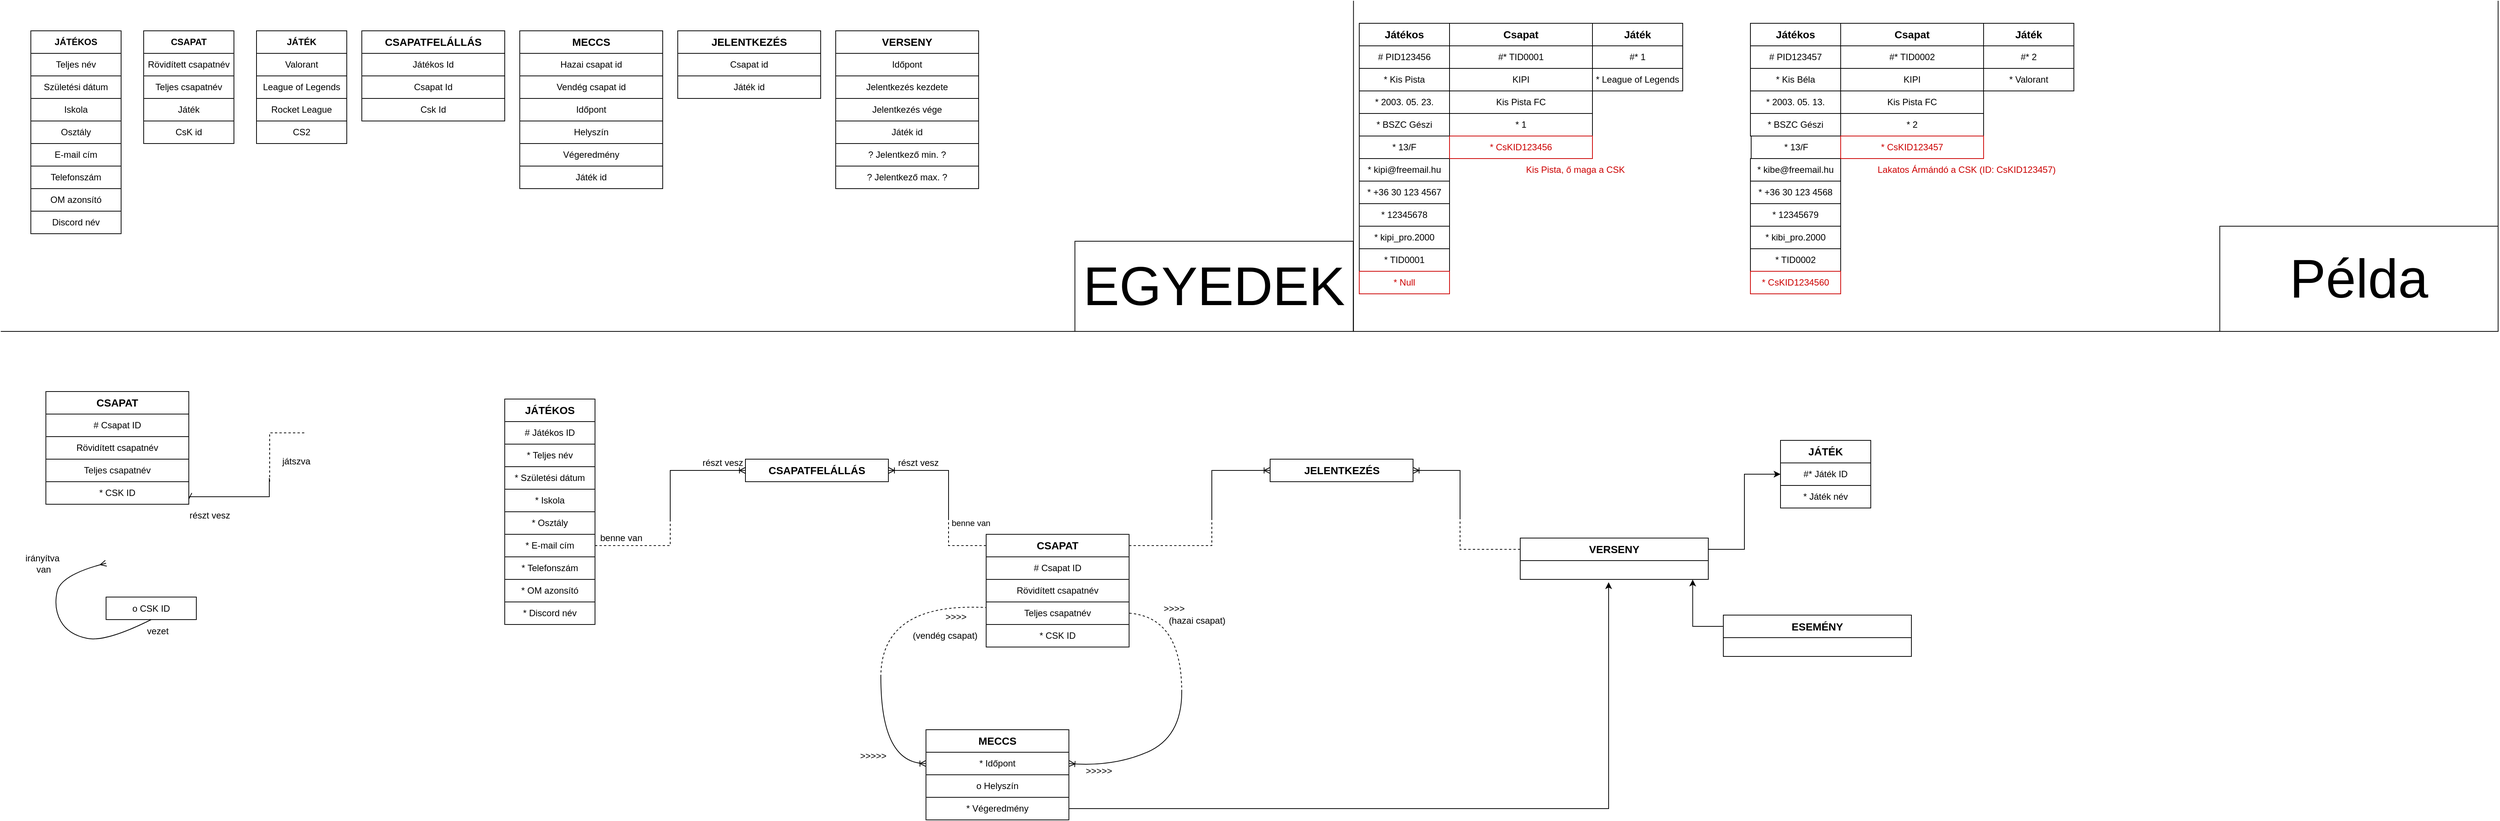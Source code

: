 <mxfile version="24.7.16">
  <diagram id="C5RBs43oDa-KdzZeNtuy" name="Page-1">
    <mxGraphModel grid="1" page="1" gridSize="10" guides="1" tooltips="1" connect="1" arrows="1" fold="1" pageScale="1" pageWidth="827" pageHeight="1169" math="0" shadow="0">
      <root>
        <mxCell id="WIyWlLk6GJQsqaUBKTNV-0" />
        <mxCell id="WIyWlLk6GJQsqaUBKTNV-1" parent="WIyWlLk6GJQsqaUBKTNV-0" />
        <mxCell id="p-ESY0j-FrVyrDC03gxG-1" value="&lt;b&gt;JÁTÉKOS&lt;/b&gt;" style="rounded=0;whiteSpace=wrap;html=1;" vertex="1" parent="WIyWlLk6GJQsqaUBKTNV-1">
          <mxGeometry x="40" y="40" width="120" height="30" as="geometry" />
        </mxCell>
        <mxCell id="p-ESY0j-FrVyrDC03gxG-2" value="&lt;b&gt;CSAPAT&lt;/b&gt;" style="rounded=0;whiteSpace=wrap;html=1;" vertex="1" parent="WIyWlLk6GJQsqaUBKTNV-1">
          <mxGeometry x="190" y="40" width="120" height="30" as="geometry" />
        </mxCell>
        <mxCell id="p-ESY0j-FrVyrDC03gxG-4" value="Teljes név" style="rounded=0;whiteSpace=wrap;html=1;" vertex="1" parent="WIyWlLk6GJQsqaUBKTNV-1">
          <mxGeometry x="40" y="70" width="120" height="30" as="geometry" />
        </mxCell>
        <mxCell id="p-ESY0j-FrVyrDC03gxG-5" value="&lt;b&gt;JÁTÉK&lt;/b&gt;" style="rounded=0;whiteSpace=wrap;html=1;" vertex="1" parent="WIyWlLk6GJQsqaUBKTNV-1">
          <mxGeometry x="340" y="40" width="120" height="30" as="geometry" />
        </mxCell>
        <mxCell id="p-ESY0j-FrVyrDC03gxG-6" value="Születési dátum" style="rounded=0;whiteSpace=wrap;html=1;" vertex="1" parent="WIyWlLk6GJQsqaUBKTNV-1">
          <mxGeometry x="40" y="100" width="120" height="30" as="geometry" />
        </mxCell>
        <mxCell id="p-ESY0j-FrVyrDC03gxG-7" value="Iskola" style="rounded=0;whiteSpace=wrap;html=1;" vertex="1" parent="WIyWlLk6GJQsqaUBKTNV-1">
          <mxGeometry x="40" y="130" width="120" height="30" as="geometry" />
        </mxCell>
        <mxCell id="p-ESY0j-FrVyrDC03gxG-8" value="Osztály" style="rounded=0;whiteSpace=wrap;html=1;" vertex="1" parent="WIyWlLk6GJQsqaUBKTNV-1">
          <mxGeometry x="40" y="160" width="120" height="30" as="geometry" />
        </mxCell>
        <mxCell id="p-ESY0j-FrVyrDC03gxG-9" value="E-mail cím" style="rounded=0;whiteSpace=wrap;html=1;" vertex="1" parent="WIyWlLk6GJQsqaUBKTNV-1">
          <mxGeometry x="40" y="190" width="120" height="30" as="geometry" />
        </mxCell>
        <mxCell id="p-ESY0j-FrVyrDC03gxG-10" value="Telefonszám" style="rounded=0;whiteSpace=wrap;html=1;" vertex="1" parent="WIyWlLk6GJQsqaUBKTNV-1">
          <mxGeometry x="40" y="220" width="120" height="30" as="geometry" />
        </mxCell>
        <mxCell id="p-ESY0j-FrVyrDC03gxG-11" value="OM azonsító" style="rounded=0;whiteSpace=wrap;html=1;" vertex="1" parent="WIyWlLk6GJQsqaUBKTNV-1">
          <mxGeometry x="40" y="250" width="120" height="30" as="geometry" />
        </mxCell>
        <mxCell id="p-ESY0j-FrVyrDC03gxG-12" value="Rövidített csapatnév" style="rounded=0;whiteSpace=wrap;html=1;" vertex="1" parent="WIyWlLk6GJQsqaUBKTNV-1">
          <mxGeometry x="190" y="70" width="120" height="30" as="geometry" />
        </mxCell>
        <mxCell id="p-ESY0j-FrVyrDC03gxG-13" value="Teljes csapatnév" style="rounded=0;whiteSpace=wrap;html=1;" vertex="1" parent="WIyWlLk6GJQsqaUBKTNV-1">
          <mxGeometry x="190" y="100" width="120" height="30" as="geometry" />
        </mxCell>
        <mxCell id="p-ESY0j-FrVyrDC03gxG-14" value="Játék" style="rounded=0;whiteSpace=wrap;html=1;" vertex="1" parent="WIyWlLk6GJQsqaUBKTNV-1">
          <mxGeometry x="190" y="130" width="120" height="30" as="geometry" />
        </mxCell>
        <mxCell id="p-ESY0j-FrVyrDC03gxG-15" value="CsK id" style="rounded=0;whiteSpace=wrap;html=1;" vertex="1" parent="WIyWlLk6GJQsqaUBKTNV-1">
          <mxGeometry x="190" y="160" width="120" height="30" as="geometry" />
        </mxCell>
        <mxCell id="p-ESY0j-FrVyrDC03gxG-17" value="CS2" style="rounded=0;whiteSpace=wrap;html=1;" vertex="1" parent="WIyWlLk6GJQsqaUBKTNV-1">
          <mxGeometry x="340" y="160" width="120" height="30" as="geometry" />
        </mxCell>
        <mxCell id="p-ESY0j-FrVyrDC03gxG-18" value="Valorant" style="rounded=0;whiteSpace=wrap;html=1;" vertex="1" parent="WIyWlLk6GJQsqaUBKTNV-1">
          <mxGeometry x="340" y="70" width="120" height="30" as="geometry" />
        </mxCell>
        <mxCell id="p-ESY0j-FrVyrDC03gxG-19" value="League of Legends" style="rounded=0;whiteSpace=wrap;html=1;" vertex="1" parent="WIyWlLk6GJQsqaUBKTNV-1">
          <mxGeometry x="340" y="100" width="120" height="30" as="geometry" />
        </mxCell>
        <mxCell id="p-ESY0j-FrVyrDC03gxG-20" value="Rocket League" style="rounded=0;whiteSpace=wrap;html=1;" vertex="1" parent="WIyWlLk6GJQsqaUBKTNV-1">
          <mxGeometry x="340" y="130" width="120" height="30" as="geometry" />
        </mxCell>
        <mxCell id="p-ESY0j-FrVyrDC03gxG-22" value="Discord név" style="rounded=0;whiteSpace=wrap;html=1;" vertex="1" parent="WIyWlLk6GJQsqaUBKTNV-1">
          <mxGeometry x="40" y="280" width="120" height="30" as="geometry" />
        </mxCell>
        <mxCell id="p-ESY0j-FrVyrDC03gxG-23" value="" style="endArrow=none;html=1;rounded=0;" edge="1" parent="WIyWlLk6GJQsqaUBKTNV-1">
          <mxGeometry width="50" height="50" relative="1" as="geometry">
            <mxPoint y="440" as="sourcePoint" />
            <mxPoint x="3320" y="440" as="targetPoint" />
          </mxGeometry>
        </mxCell>
        <mxCell id="p-ESY0j-FrVyrDC03gxG-24" value="" style="endArrow=none;html=1;rounded=0;" edge="1" parent="WIyWlLk6GJQsqaUBKTNV-1">
          <mxGeometry width="50" height="50" relative="1" as="geometry">
            <mxPoint x="3320" as="sourcePoint" />
            <mxPoint x="3320" y="440" as="targetPoint" />
          </mxGeometry>
        </mxCell>
        <mxCell id="ZF7m3kdxwYv-S7awkqeJ-26" value="&lt;b style=&quot;font-size: 14px;&quot;&gt;Játékos&lt;/b&gt;" style="rounded=0;whiteSpace=wrap;html=1;fontSize=14;" vertex="1" parent="WIyWlLk6GJQsqaUBKTNV-1">
          <mxGeometry x="1806" y="30" width="120" height="30" as="geometry" />
        </mxCell>
        <mxCell id="ZF7m3kdxwYv-S7awkqeJ-27" value="* Kis Pista" style="rounded=0;whiteSpace=wrap;html=1;" vertex="1" parent="WIyWlLk6GJQsqaUBKTNV-1">
          <mxGeometry x="1806" y="90" width="120" height="30" as="geometry" />
        </mxCell>
        <mxCell id="ZF7m3kdxwYv-S7awkqeJ-28" value="* 2003. 05. 23." style="rounded=0;whiteSpace=wrap;html=1;" vertex="1" parent="WIyWlLk6GJQsqaUBKTNV-1">
          <mxGeometry x="1806" y="120" width="120" height="30" as="geometry" />
        </mxCell>
        <mxCell id="ZF7m3kdxwYv-S7awkqeJ-29" value="* BSZC Gészi" style="rounded=0;whiteSpace=wrap;html=1;" vertex="1" parent="WIyWlLk6GJQsqaUBKTNV-1">
          <mxGeometry x="1806" y="150" width="120" height="30" as="geometry" />
        </mxCell>
        <mxCell id="ZF7m3kdxwYv-S7awkqeJ-30" value="* 13/F" style="rounded=0;whiteSpace=wrap;html=1;" vertex="1" parent="WIyWlLk6GJQsqaUBKTNV-1">
          <mxGeometry x="1806" y="180" width="120" height="30" as="geometry" />
        </mxCell>
        <mxCell id="ZF7m3kdxwYv-S7awkqeJ-31" value="* kipi@freemail.hu" style="rounded=0;whiteSpace=wrap;html=1;" vertex="1" parent="WIyWlLk6GJQsqaUBKTNV-1">
          <mxGeometry x="1806" y="210" width="120" height="30" as="geometry" />
        </mxCell>
        <mxCell id="ZF7m3kdxwYv-S7awkqeJ-32" value="* +36 30 123 4567" style="rounded=0;whiteSpace=wrap;html=1;" vertex="1" parent="WIyWlLk6GJQsqaUBKTNV-1">
          <mxGeometry x="1806" y="240" width="120" height="30" as="geometry" />
        </mxCell>
        <mxCell id="ZF7m3kdxwYv-S7awkqeJ-33" value="* 12345678" style="rounded=0;whiteSpace=wrap;html=1;" vertex="1" parent="WIyWlLk6GJQsqaUBKTNV-1">
          <mxGeometry x="1806" y="270" width="120" height="30" as="geometry" />
        </mxCell>
        <mxCell id="ZF7m3kdxwYv-S7awkqeJ-34" value="* kipi_pro.2000" style="rounded=0;whiteSpace=wrap;html=1;" vertex="1" parent="WIyWlLk6GJQsqaUBKTNV-1">
          <mxGeometry x="1806" y="300" width="120" height="30" as="geometry" />
        </mxCell>
        <mxCell id="ZF7m3kdxwYv-S7awkqeJ-35" value="# PID123456" style="rounded=0;whiteSpace=wrap;html=1;" vertex="1" parent="WIyWlLk6GJQsqaUBKTNV-1">
          <mxGeometry x="1806" y="60" width="120" height="30" as="geometry" />
        </mxCell>
        <mxCell id="ZF7m3kdxwYv-S7awkqeJ-36" value="* TID0001" style="rounded=0;whiteSpace=wrap;html=1;" vertex="1" parent="WIyWlLk6GJQsqaUBKTNV-1">
          <mxGeometry x="1806" y="330" width="120" height="30" as="geometry" />
        </mxCell>
        <mxCell id="ZF7m3kdxwYv-S7awkqeJ-37" value="&lt;b style=&quot;font-size: 14px;&quot;&gt;Csapat&lt;/b&gt;" style="rounded=0;whiteSpace=wrap;html=1;fontSize=14;" vertex="1" parent="WIyWlLk6GJQsqaUBKTNV-1">
          <mxGeometry x="1926" y="30" width="190" height="30" as="geometry" />
        </mxCell>
        <mxCell id="ZF7m3kdxwYv-S7awkqeJ-38" value="#* TID0001" style="rounded=0;whiteSpace=wrap;html=1;" vertex="1" parent="WIyWlLk6GJQsqaUBKTNV-1">
          <mxGeometry x="1926" y="60" width="190" height="30" as="geometry" />
        </mxCell>
        <mxCell id="ZF7m3kdxwYv-S7awkqeJ-39" value="KIPI" style="rounded=0;whiteSpace=wrap;html=1;" vertex="1" parent="WIyWlLk6GJQsqaUBKTNV-1">
          <mxGeometry x="1926" y="90" width="190" height="30" as="geometry" />
        </mxCell>
        <mxCell id="ZF7m3kdxwYv-S7awkqeJ-40" value="Kis Pista FC" style="rounded=0;whiteSpace=wrap;html=1;" vertex="1" parent="WIyWlLk6GJQsqaUBKTNV-1">
          <mxGeometry x="1926" y="120" width="190" height="30" as="geometry" />
        </mxCell>
        <mxCell id="ZF7m3kdxwYv-S7awkqeJ-41" value="* 1" style="rounded=0;whiteSpace=wrap;html=1;" vertex="1" parent="WIyWlLk6GJQsqaUBKTNV-1">
          <mxGeometry x="1926" y="150" width="190" height="30" as="geometry" />
        </mxCell>
        <mxCell id="ZF7m3kdxwYv-S7awkqeJ-42" value="&lt;b style=&quot;font-size: 14px;&quot;&gt;Játék&lt;/b&gt;" style="rounded=0;whiteSpace=wrap;html=1;fontSize=14;" vertex="1" parent="WIyWlLk6GJQsqaUBKTNV-1">
          <mxGeometry x="2116" y="30" width="120" height="30" as="geometry" />
        </mxCell>
        <mxCell id="ZF7m3kdxwYv-S7awkqeJ-43" value="#* 1" style="rounded=0;whiteSpace=wrap;html=1;" vertex="1" parent="WIyWlLk6GJQsqaUBKTNV-1">
          <mxGeometry x="2116" y="60" width="120" height="30" as="geometry" />
        </mxCell>
        <mxCell id="ZF7m3kdxwYv-S7awkqeJ-44" value="* League of Legends" style="rounded=0;whiteSpace=wrap;html=1;" vertex="1" parent="WIyWlLk6GJQsqaUBKTNV-1">
          <mxGeometry x="2116" y="90" width="120" height="30" as="geometry" />
        </mxCell>
        <mxCell id="ZF7m3kdxwYv-S7awkqeJ-45" value="&lt;b style=&quot;font-size: 14px;&quot;&gt;Játékos&lt;/b&gt;" style="rounded=0;whiteSpace=wrap;html=1;fontSize=14;" vertex="1" parent="WIyWlLk6GJQsqaUBKTNV-1">
          <mxGeometry x="2326" y="30" width="120" height="30" as="geometry" />
        </mxCell>
        <mxCell id="ZF7m3kdxwYv-S7awkqeJ-46" value="* Kis Béla" style="rounded=0;whiteSpace=wrap;html=1;" vertex="1" parent="WIyWlLk6GJQsqaUBKTNV-1">
          <mxGeometry x="2326" y="90" width="120" height="30" as="geometry" />
        </mxCell>
        <mxCell id="ZF7m3kdxwYv-S7awkqeJ-47" value="* 2003. 05. 13." style="rounded=0;whiteSpace=wrap;html=1;" vertex="1" parent="WIyWlLk6GJQsqaUBKTNV-1">
          <mxGeometry x="2326" y="120" width="120" height="30" as="geometry" />
        </mxCell>
        <mxCell id="ZF7m3kdxwYv-S7awkqeJ-48" value="* BSZC Gészi" style="rounded=0;whiteSpace=wrap;html=1;" vertex="1" parent="WIyWlLk6GJQsqaUBKTNV-1">
          <mxGeometry x="2326" y="150" width="120" height="30" as="geometry" />
        </mxCell>
        <mxCell id="ZF7m3kdxwYv-S7awkqeJ-49" value="* 13/F" style="rounded=0;whiteSpace=wrap;html=1;" vertex="1" parent="WIyWlLk6GJQsqaUBKTNV-1">
          <mxGeometry x="2327" y="180" width="120" height="30" as="geometry" />
        </mxCell>
        <mxCell id="ZF7m3kdxwYv-S7awkqeJ-50" value="* kibe@freemail.hu" style="rounded=0;whiteSpace=wrap;html=1;" vertex="1" parent="WIyWlLk6GJQsqaUBKTNV-1">
          <mxGeometry x="2326" y="210" width="120" height="30" as="geometry" />
        </mxCell>
        <mxCell id="ZF7m3kdxwYv-S7awkqeJ-51" value="* +36 30 123 4568" style="rounded=0;whiteSpace=wrap;html=1;" vertex="1" parent="WIyWlLk6GJQsqaUBKTNV-1">
          <mxGeometry x="2326" y="240" width="120" height="30" as="geometry" />
        </mxCell>
        <mxCell id="ZF7m3kdxwYv-S7awkqeJ-52" value="* 12345679" style="rounded=0;whiteSpace=wrap;html=1;" vertex="1" parent="WIyWlLk6GJQsqaUBKTNV-1">
          <mxGeometry x="2326" y="270" width="120" height="30" as="geometry" />
        </mxCell>
        <mxCell id="ZF7m3kdxwYv-S7awkqeJ-53" value="* kibi_pro.2000" style="rounded=0;whiteSpace=wrap;html=1;" vertex="1" parent="WIyWlLk6GJQsqaUBKTNV-1">
          <mxGeometry x="2326" y="300" width="120" height="30" as="geometry" />
        </mxCell>
        <mxCell id="ZF7m3kdxwYv-S7awkqeJ-54" value="# PID123457" style="rounded=0;whiteSpace=wrap;html=1;" vertex="1" parent="WIyWlLk6GJQsqaUBKTNV-1">
          <mxGeometry x="2326" y="60" width="120" height="30" as="geometry" />
        </mxCell>
        <mxCell id="ZF7m3kdxwYv-S7awkqeJ-55" value="* TID0002" style="rounded=0;whiteSpace=wrap;html=1;" vertex="1" parent="WIyWlLk6GJQsqaUBKTNV-1">
          <mxGeometry x="2326" y="330" width="120" height="30" as="geometry" />
        </mxCell>
        <mxCell id="ZF7m3kdxwYv-S7awkqeJ-56" value="&lt;b style=&quot;font-size: 14px;&quot;&gt;Csapat&lt;/b&gt;" style="rounded=0;whiteSpace=wrap;html=1;fontSize=14;" vertex="1" parent="WIyWlLk6GJQsqaUBKTNV-1">
          <mxGeometry x="2446" y="30" width="190" height="30" as="geometry" />
        </mxCell>
        <mxCell id="ZF7m3kdxwYv-S7awkqeJ-57" value="#* TID0002" style="rounded=0;whiteSpace=wrap;html=1;" vertex="1" parent="WIyWlLk6GJQsqaUBKTNV-1">
          <mxGeometry x="2446" y="60" width="190" height="30" as="geometry" />
        </mxCell>
        <mxCell id="ZF7m3kdxwYv-S7awkqeJ-58" value="KIPI" style="rounded=0;whiteSpace=wrap;html=1;" vertex="1" parent="WIyWlLk6GJQsqaUBKTNV-1">
          <mxGeometry x="2446" y="90" width="190" height="30" as="geometry" />
        </mxCell>
        <mxCell id="ZF7m3kdxwYv-S7awkqeJ-59" value="Kis Pista FC" style="rounded=0;whiteSpace=wrap;html=1;" vertex="1" parent="WIyWlLk6GJQsqaUBKTNV-1">
          <mxGeometry x="2446" y="120" width="190" height="30" as="geometry" />
        </mxCell>
        <mxCell id="ZF7m3kdxwYv-S7awkqeJ-60" value="* 2" style="rounded=0;whiteSpace=wrap;html=1;" vertex="1" parent="WIyWlLk6GJQsqaUBKTNV-1">
          <mxGeometry x="2446" y="150" width="190" height="30" as="geometry" />
        </mxCell>
        <mxCell id="ZF7m3kdxwYv-S7awkqeJ-61" value="&lt;b style=&quot;font-size: 14px;&quot;&gt;Játék&lt;/b&gt;" style="rounded=0;whiteSpace=wrap;html=1;fontSize=14;" vertex="1" parent="WIyWlLk6GJQsqaUBKTNV-1">
          <mxGeometry x="2636" y="30" width="120" height="30" as="geometry" />
        </mxCell>
        <mxCell id="ZF7m3kdxwYv-S7awkqeJ-62" value="#* 2" style="rounded=0;whiteSpace=wrap;html=1;" vertex="1" parent="WIyWlLk6GJQsqaUBKTNV-1">
          <mxGeometry x="2636" y="60" width="120" height="30" as="geometry" />
        </mxCell>
        <mxCell id="ZF7m3kdxwYv-S7awkqeJ-63" value="* Valorant" style="rounded=0;whiteSpace=wrap;html=1;" vertex="1" parent="WIyWlLk6GJQsqaUBKTNV-1">
          <mxGeometry x="2636" y="90" width="120" height="30" as="geometry" />
        </mxCell>
        <mxCell id="p-ESY0j-FrVyrDC03gxG-39" value="" style="endArrow=none;html=1;rounded=0;" edge="1" parent="WIyWlLk6GJQsqaUBKTNV-1">
          <mxGeometry width="50" height="50" relative="1" as="geometry">
            <mxPoint x="1798.33" as="sourcePoint" />
            <mxPoint x="1798.33" y="440" as="targetPoint" />
            <Array as="points">
              <mxPoint x="1798.33" y="240" />
            </Array>
          </mxGeometry>
        </mxCell>
        <mxCell id="p-ESY0j-FrVyrDC03gxG-40" value="&lt;font style=&quot;font-size: 72px;&quot;&gt;Példa&lt;/font&gt;" style="rounded=0;whiteSpace=wrap;html=1;" vertex="1" parent="WIyWlLk6GJQsqaUBKTNV-1">
          <mxGeometry x="2950" y="300" width="370" height="140" as="geometry" />
        </mxCell>
        <mxCell id="p-ESY0j-FrVyrDC03gxG-41" value="&lt;font style=&quot;font-size: 72px;&quot;&gt;EGYEDEK&lt;/font&gt;" style="rounded=0;whiteSpace=wrap;html=1;" vertex="1" parent="WIyWlLk6GJQsqaUBKTNV-1">
          <mxGeometry x="1428" y="320" width="370" height="120" as="geometry" />
        </mxCell>
        <mxCell id="3fVjTDC_Ix2yoGVS6PYl-3" value="* CsKID123456" style="rounded=0;whiteSpace=wrap;html=1;strokeColor=#CC0000;fontColor=#CC0000;" vertex="1" parent="WIyWlLk6GJQsqaUBKTNV-1">
          <mxGeometry x="1926" y="180" width="190" height="30" as="geometry" />
        </mxCell>
        <mxCell id="3fVjTDC_Ix2yoGVS6PYl-6" value="* CsKID123457" style="rounded=0;whiteSpace=wrap;html=1;strokeColor=#CC0000;fontColor=#CC0000;" vertex="1" parent="WIyWlLk6GJQsqaUBKTNV-1">
          <mxGeometry x="2446" y="180" width="190" height="30" as="geometry" />
        </mxCell>
        <mxCell id="3fVjTDC_Ix2yoGVS6PYl-7" value="Lakatos Ármándó a CSK (ID: CsKID123457)" style="text;html=1;align=center;verticalAlign=middle;whiteSpace=wrap;rounded=0;strokeColor=none;fontColor=#CC0000;" vertex="1" parent="WIyWlLk6GJQsqaUBKTNV-1">
          <mxGeometry x="2486" y="210" width="255" height="30" as="geometry" />
        </mxCell>
        <mxCell id="CKQ9-tq03YTkP0WtpHYC-6" value="* Null" style="rounded=0;whiteSpace=wrap;html=1;strokeColor=#CC0000;fontColor=#CC0000;" vertex="1" parent="WIyWlLk6GJQsqaUBKTNV-1">
          <mxGeometry x="1806" y="360" width="120" height="30" as="geometry" />
        </mxCell>
        <mxCell id="CKQ9-tq03YTkP0WtpHYC-8" value="* CsKID1234560" style="rounded=0;whiteSpace=wrap;html=1;strokeColor=#CC0000;fontColor=#CC0000;" vertex="1" parent="WIyWlLk6GJQsqaUBKTNV-1">
          <mxGeometry x="2326" y="360" width="120" height="30" as="geometry" />
        </mxCell>
        <mxCell id="CKQ9-tq03YTkP0WtpHYC-10" value="Kis Pista, ő maga a CSK" style="text;html=1;align=center;verticalAlign=middle;whiteSpace=wrap;rounded=0;strokeColor=none;fontColor=#CC0000;" vertex="1" parent="WIyWlLk6GJQsqaUBKTNV-1">
          <mxGeometry x="1966" y="210" width="255" height="30" as="geometry" />
        </mxCell>
        <mxCell id="7e0aq2Fj6aAr5WEDVmPp-0" value="&lt;b style=&quot;font-size: 14px;&quot;&gt;JÁTÉKOS&lt;/b&gt;" style="rounded=0;whiteSpace=wrap;html=1;fontSize=14;" vertex="1" parent="WIyWlLk6GJQsqaUBKTNV-1">
          <mxGeometry x="670" y="530" width="120" height="30" as="geometry" />
        </mxCell>
        <mxCell id="7e0aq2Fj6aAr5WEDVmPp-1" value="&lt;b style=&quot;font-size: 14px;&quot;&gt;CSAPAT&lt;/b&gt;" style="rounded=0;whiteSpace=wrap;html=1;fontSize=14;" vertex="1" parent="WIyWlLk6GJQsqaUBKTNV-1">
          <mxGeometry x="1310" y="710" width="190" height="30" as="geometry" />
        </mxCell>
        <mxCell id="7e0aq2Fj6aAr5WEDVmPp-2" value="# Csapat ID" style="rounded=0;whiteSpace=wrap;html=1;" vertex="1" parent="WIyWlLk6GJQsqaUBKTNV-1">
          <mxGeometry x="1310" y="740" width="190" height="30" as="geometry" />
        </mxCell>
        <mxCell id="7e0aq2Fj6aAr5WEDVmPp-3" value="* Teljes név" style="rounded=0;whiteSpace=wrap;html=1;" vertex="1" parent="WIyWlLk6GJQsqaUBKTNV-1">
          <mxGeometry x="670" y="590" width="120" height="30" as="geometry" />
        </mxCell>
        <mxCell id="q8Euo5ylvydcsUnDf5Wy-4" style="edgeStyle=orthogonalEdgeStyle;rounded=0;orthogonalLoop=1;jettySize=auto;html=1;entryX=0;entryY=0.5;entryDx=0;entryDy=0;" edge="1" parent="WIyWlLk6GJQsqaUBKTNV-1" source="7e0aq2Fj6aAr5WEDVmPp-4" target="q3elr9yVErQBGgx143Ad-32">
          <mxGeometry relative="1" as="geometry" />
        </mxCell>
        <mxCell id="7e0aq2Fj6aAr5WEDVmPp-4" value="&lt;b&gt;VERSENY&lt;/b&gt;" style="rounded=0;whiteSpace=wrap;html=1;fontSize=14;" vertex="1" parent="WIyWlLk6GJQsqaUBKTNV-1">
          <mxGeometry x="2020" y="715" width="250" height="30" as="geometry" />
        </mxCell>
        <mxCell id="7e0aq2Fj6aAr5WEDVmPp-5" value="* Születési dátum" style="rounded=0;whiteSpace=wrap;html=1;" vertex="1" parent="WIyWlLk6GJQsqaUBKTNV-1">
          <mxGeometry x="670" y="620" width="120" height="30" as="geometry" />
        </mxCell>
        <mxCell id="7e0aq2Fj6aAr5WEDVmPp-6" value="* Iskola" style="rounded=0;whiteSpace=wrap;html=1;" vertex="1" parent="WIyWlLk6GJQsqaUBKTNV-1">
          <mxGeometry x="670" y="650" width="120" height="30" as="geometry" />
        </mxCell>
        <mxCell id="7e0aq2Fj6aAr5WEDVmPp-7" value="* Osztály" style="rounded=0;whiteSpace=wrap;html=1;" vertex="1" parent="WIyWlLk6GJQsqaUBKTNV-1">
          <mxGeometry x="670" y="680" width="120" height="30" as="geometry" />
        </mxCell>
        <mxCell id="7e0aq2Fj6aAr5WEDVmPp-8" value="* E-mail cím" style="rounded=0;whiteSpace=wrap;html=1;" vertex="1" parent="WIyWlLk6GJQsqaUBKTNV-1">
          <mxGeometry x="670" y="710" width="120" height="30" as="geometry" />
        </mxCell>
        <mxCell id="7e0aq2Fj6aAr5WEDVmPp-9" value="* Telefonszám" style="rounded=0;whiteSpace=wrap;html=1;" vertex="1" parent="WIyWlLk6GJQsqaUBKTNV-1">
          <mxGeometry x="670" y="740" width="120" height="30" as="geometry" />
        </mxCell>
        <mxCell id="7e0aq2Fj6aAr5WEDVmPp-10" value="* OM azonsító" style="rounded=0;whiteSpace=wrap;html=1;" vertex="1" parent="WIyWlLk6GJQsqaUBKTNV-1">
          <mxGeometry x="670" y="770" width="120" height="30" as="geometry" />
        </mxCell>
        <mxCell id="7e0aq2Fj6aAr5WEDVmPp-11" value="Rövidített csapatnév" style="rounded=0;whiteSpace=wrap;html=1;" vertex="1" parent="WIyWlLk6GJQsqaUBKTNV-1">
          <mxGeometry x="1310" y="770" width="190" height="30" as="geometry" />
        </mxCell>
        <mxCell id="7e0aq2Fj6aAr5WEDVmPp-12" value="Teljes csapatnév" style="rounded=0;whiteSpace=wrap;html=1;" vertex="1" parent="WIyWlLk6GJQsqaUBKTNV-1">
          <mxGeometry x="1310" y="800" width="190" height="30" as="geometry" />
        </mxCell>
        <mxCell id="7e0aq2Fj6aAr5WEDVmPp-13" style="edgeStyle=orthogonalEdgeStyle;rounded=0;orthogonalLoop=1;jettySize=auto;html=1;endArrow=none;endFill=0;strokeColor=default;startArrow=ERmany;startFill=0;exitX=1;exitY=0.5;exitDx=0;exitDy=0;" edge="1" parent="WIyWlLk6GJQsqaUBKTNV-1" source="q3elr9yVErQBGgx143Ad-38">
          <mxGeometry relative="1" as="geometry">
            <mxPoint x="257" y="660" as="sourcePoint" />
            <Array as="points">
              <mxPoint x="250" y="660" />
              <mxPoint x="357" y="660" />
            </Array>
            <mxPoint x="357" y="635" as="targetPoint" />
          </mxGeometry>
        </mxCell>
        <mxCell id="7e0aq2Fj6aAr5WEDVmPp-15" value="* Discord név" style="rounded=0;whiteSpace=wrap;html=1;" vertex="1" parent="WIyWlLk6GJQsqaUBKTNV-1">
          <mxGeometry x="670" y="800" width="120" height="30" as="geometry" />
        </mxCell>
        <mxCell id="7e0aq2Fj6aAr5WEDVmPp-17" value="# Játékos ID" style="rounded=0;whiteSpace=wrap;html=1;" vertex="1" parent="WIyWlLk6GJQsqaUBKTNV-1">
          <mxGeometry x="670" y="560" width="120" height="30" as="geometry" />
        </mxCell>
        <mxCell id="7e0aq2Fj6aAr5WEDVmPp-19" value="" style="endArrow=none;dashed=1;html=1;rounded=0;entryX=0;entryY=0.5;entryDx=0;entryDy=0;endFill=0;" edge="1" parent="WIyWlLk6GJQsqaUBKTNV-1">
          <mxGeometry width="50" height="50" relative="1" as="geometry">
            <mxPoint x="357.5" y="640" as="sourcePoint" />
            <mxPoint x="405.5" y="575" as="targetPoint" />
            <Array as="points">
              <mxPoint x="357.5" y="575" />
            </Array>
          </mxGeometry>
        </mxCell>
        <mxCell id="7e0aq2Fj6aAr5WEDVmPp-21" style="edgeStyle=orthogonalEdgeStyle;rounded=0;orthogonalLoop=1;jettySize=auto;html=1;entryX=0;entryY=0.5;entryDx=0;entryDy=0;startArrow=none;startFill=0;endArrow=ERoneToMany;endFill=0;" edge="1" parent="WIyWlLk6GJQsqaUBKTNV-1" target="7e0aq2Fj6aAr5WEDVmPp-35">
          <mxGeometry relative="1" as="geometry">
            <mxPoint x="980" y="625" as="targetPoint" />
            <mxPoint x="890" y="690" as="sourcePoint" />
            <Array as="points">
              <mxPoint x="890" y="625" />
            </Array>
          </mxGeometry>
        </mxCell>
        <mxCell id="7e0aq2Fj6aAr5WEDVmPp-23" value="&lt;font color=&quot;#000000&quot;&gt;* CSK ID&lt;/font&gt;" style="rounded=0;whiteSpace=wrap;html=1;fontColor=#CC0000;strokeColor=#000000;" vertex="1" parent="WIyWlLk6GJQsqaUBKTNV-1">
          <mxGeometry x="1310" y="830" width="190" height="30" as="geometry" />
        </mxCell>
        <mxCell id="7e0aq2Fj6aAr5WEDVmPp-24" value="benne van" style="text;html=1;align=center;verticalAlign=middle;whiteSpace=wrap;rounded=0;" vertex="1" parent="WIyWlLk6GJQsqaUBKTNV-1">
          <mxGeometry x="790" y="700" width="70" height="30" as="geometry" />
        </mxCell>
        <mxCell id="7e0aq2Fj6aAr5WEDVmPp-25" value="&lt;font style=&quot;font-size: 11px;&quot;&gt;benne van&lt;/font&gt;" style="text;html=1;align=center;verticalAlign=middle;whiteSpace=wrap;rounded=0;fontSize=7;" vertex="1" parent="WIyWlLk6GJQsqaUBKTNV-1">
          <mxGeometry x="1260" y="680" width="60" height="30" as="geometry" />
        </mxCell>
        <mxCell id="7e0aq2Fj6aAr5WEDVmPp-26" value="részt vesz" style="text;html=1;align=center;verticalAlign=middle;whiteSpace=wrap;rounded=0;" vertex="1" parent="WIyWlLk6GJQsqaUBKTNV-1">
          <mxGeometry x="248" y="670" width="60" height="30" as="geometry" />
        </mxCell>
        <mxCell id="7e0aq2Fj6aAr5WEDVmPp-27" value="játszva" style="text;html=1;align=center;verticalAlign=middle;whiteSpace=wrap;rounded=0;" vertex="1" parent="WIyWlLk6GJQsqaUBKTNV-1">
          <mxGeometry x="357.5" y="597.5" width="70" height="30" as="geometry" />
        </mxCell>
        <mxCell id="7e0aq2Fj6aAr5WEDVmPp-31" value="&lt;font color=&quot;#000000&quot;&gt;o CSK ID&lt;/font&gt;" style="rounded=0;whiteSpace=wrap;html=1;fontColor=#CC0000;strokeColor=#000000;" vertex="1" parent="WIyWlLk6GJQsqaUBKTNV-1">
          <mxGeometry x="140" y="793.5" width="120" height="30" as="geometry" />
        </mxCell>
        <mxCell id="7e0aq2Fj6aAr5WEDVmPp-32" value="" style="endArrow=none;html=1;rounded=0;curved=1;entryX=0.5;entryY=1;entryDx=0;entryDy=0;exitX=0;exitY=0.5;exitDx=0;exitDy=0;endFill=0;startArrow=ERmany;startFill=0;strokeColor=#000000;" edge="1" parent="WIyWlLk6GJQsqaUBKTNV-1" target="7e0aq2Fj6aAr5WEDVmPp-31">
          <mxGeometry width="50" height="50" relative="1" as="geometry">
            <mxPoint x="140" y="748.5" as="sourcePoint" />
            <mxPoint x="-250" y="838.5" as="targetPoint" />
            <Array as="points">
              <mxPoint x="80" y="763.5" />
              <mxPoint x="70" y="808.5" />
              <mxPoint x="90" y="843.5" />
              <mxPoint x="140" y="853.5" />
            </Array>
          </mxGeometry>
        </mxCell>
        <mxCell id="7e0aq2Fj6aAr5WEDVmPp-33" value="vezet&amp;nbsp;" style="text;html=1;align=center;verticalAlign=middle;resizable=0;points=[];autosize=1;strokeColor=none;fillColor=none;" vertex="1" parent="WIyWlLk6GJQsqaUBKTNV-1">
          <mxGeometry x="180" y="823.5" width="60" height="30" as="geometry" />
        </mxCell>
        <mxCell id="7e0aq2Fj6aAr5WEDVmPp-34" value="irányítva&lt;div&gt;&amp;nbsp;van&lt;/div&gt;" style="text;html=1;align=center;verticalAlign=middle;resizable=0;points=[];autosize=1;strokeColor=none;fillColor=none;" vertex="1" parent="WIyWlLk6GJQsqaUBKTNV-1">
          <mxGeometry x="20" y="728.5" width="70" height="40" as="geometry" />
        </mxCell>
        <mxCell id="7e0aq2Fj6aAr5WEDVmPp-35" value="&lt;span style=&quot;font-size: 14px;&quot;&gt;&lt;b&gt;CSAPATFELÁLLÁS&lt;/b&gt;&lt;/span&gt;" style="rounded=0;whiteSpace=wrap;html=1;fontSize=14;" vertex="1" parent="WIyWlLk6GJQsqaUBKTNV-1">
          <mxGeometry x="990" y="610" width="190" height="30" as="geometry" />
        </mxCell>
        <mxCell id="NOopx1Az6mBATKvLH6Da-1" style="edgeStyle=orthogonalEdgeStyle;rounded=0;orthogonalLoop=1;jettySize=auto;html=1;entryX=1;entryY=0.5;entryDx=0;entryDy=0;startArrow=none;startFill=0;endArrow=ERoneToMany;endFill=0;" edge="1" parent="WIyWlLk6GJQsqaUBKTNV-1" target="7e0aq2Fj6aAr5WEDVmPp-35">
          <mxGeometry relative="1" as="geometry">
            <mxPoint x="1260" y="690" as="sourcePoint" />
            <mxPoint x="1170" y="625" as="targetPoint" />
            <Array as="points">
              <mxPoint x="1260" y="625" />
            </Array>
          </mxGeometry>
        </mxCell>
        <mxCell id="NOopx1Az6mBATKvLH6Da-2" value="&lt;b style=&quot;font-size: 14px;&quot;&gt;MECCS&lt;/b&gt;" style="rounded=0;whiteSpace=wrap;html=1;fontSize=14;" vertex="1" parent="WIyWlLk6GJQsqaUBKTNV-1">
          <mxGeometry x="1230" y="970" width="190" height="30" as="geometry" />
        </mxCell>
        <mxCell id="NOopx1Az6mBATKvLH6Da-5" value="* Végeredmény" style="rounded=0;whiteSpace=wrap;html=1;" vertex="1" parent="WIyWlLk6GJQsqaUBKTNV-1">
          <mxGeometry x="1230" y="1060" width="190" height="30" as="geometry" />
        </mxCell>
        <mxCell id="NOopx1Az6mBATKvLH6Da-6" value="&lt;font color=&quot;#000000&quot;&gt;* Időpont&lt;/font&gt;" style="rounded=0;whiteSpace=wrap;html=1;fontColor=#CC0000;strokeColor=#000000;" vertex="1" parent="WIyWlLk6GJQsqaUBKTNV-1">
          <mxGeometry x="1230" y="1000" width="190" height="30" as="geometry" />
        </mxCell>
        <mxCell id="NOopx1Az6mBATKvLH6Da-7" value="&lt;font color=&quot;#000000&quot;&gt;o Helyszín&lt;/font&gt;" style="rounded=0;whiteSpace=wrap;html=1;fontColor=#CC0000;strokeColor=#000000;" vertex="1" parent="WIyWlLk6GJQsqaUBKTNV-1">
          <mxGeometry x="1230" y="1030" width="190" height="30" as="geometry" />
        </mxCell>
        <mxCell id="Y3bQkKTeKbD-_m88jcDC-1" value="" style="endArrow=none;html=1;rounded=0;curved=1;entryX=0;entryY=0.25;entryDx=0;entryDy=0;endFill=0;startArrow=none;startFill=0;dashed=1;" edge="1" parent="WIyWlLk6GJQsqaUBKTNV-1" target="7e0aq2Fj6aAr5WEDVmPp-12">
          <mxGeometry width="50" height="50" relative="1" as="geometry">
            <mxPoint x="1170" y="900" as="sourcePoint" />
            <mxPoint x="1210" y="805" as="targetPoint" />
            <Array as="points">
              <mxPoint x="1170" y="800" />
            </Array>
          </mxGeometry>
        </mxCell>
        <mxCell id="Y3bQkKTeKbD-_m88jcDC-2" value="" style="endArrow=none;html=1;rounded=0;curved=1;exitX=1;exitY=0.5;exitDx=0;exitDy=0;startArrow=ERoneToMany;startFill=0;endFill=0;" edge="1" parent="WIyWlLk6GJQsqaUBKTNV-1" source="NOopx1Az6mBATKvLH6Da-6">
          <mxGeometry width="50" height="50" relative="1" as="geometry">
            <mxPoint x="1480" y="1060" as="sourcePoint" />
            <mxPoint x="1570" y="920" as="targetPoint" />
            <Array as="points">
              <mxPoint x="1478" y="1020" />
              <mxPoint x="1570" y="980" />
            </Array>
          </mxGeometry>
        </mxCell>
        <mxCell id="r3AQptpd8Mx22WhOuCiY-0" value="" style="endArrow=none;dashed=1;html=1;rounded=0;exitX=1;exitY=0.5;exitDx=0;exitDy=0;" edge="1" parent="WIyWlLk6GJQsqaUBKTNV-1" source="7e0aq2Fj6aAr5WEDVmPp-8">
          <mxGeometry width="50" height="50" relative="1" as="geometry">
            <mxPoint x="1080" y="810" as="sourcePoint" />
            <mxPoint x="890" y="690" as="targetPoint" />
            <Array as="points">
              <mxPoint x="890" y="725" />
            </Array>
          </mxGeometry>
        </mxCell>
        <mxCell id="r3AQptpd8Mx22WhOuCiY-1" value="" style="endArrow=none;dashed=1;html=1;rounded=0;exitX=0;exitY=0.5;exitDx=0;exitDy=0;" edge="1" parent="WIyWlLk6GJQsqaUBKTNV-1" source="7e0aq2Fj6aAr5WEDVmPp-1">
          <mxGeometry width="50" height="50" relative="1" as="geometry">
            <mxPoint x="1300" y="725" as="sourcePoint" />
            <mxPoint x="1260" y="690" as="targetPoint" />
            <Array as="points">
              <mxPoint x="1260" y="725" />
            </Array>
          </mxGeometry>
        </mxCell>
        <mxCell id="VFO54GQ03b_819RHFSbs-0" value="" style="endArrow=none;html=1;rounded=0;curved=1;startArrow=ERoneToMany;startFill=0;endFill=0;exitX=0;exitY=0.5;exitDx=0;exitDy=0;" edge="1" parent="WIyWlLk6GJQsqaUBKTNV-1" source="NOopx1Az6mBATKvLH6Da-6">
          <mxGeometry width="50" height="50" relative="1" as="geometry">
            <mxPoint x="1220" y="1020" as="sourcePoint" />
            <mxPoint x="1170" y="900" as="targetPoint" />
            <Array as="points">
              <mxPoint x="1170" y="1016" />
            </Array>
          </mxGeometry>
        </mxCell>
        <mxCell id="VFO54GQ03b_819RHFSbs-1" value="&lt;font style=&quot;font-size: 12px;&quot;&gt;részt vesz&lt;/font&gt;" style="text;html=1;align=center;verticalAlign=middle;whiteSpace=wrap;rounded=0;fontSize=7;" vertex="1" parent="WIyWlLk6GJQsqaUBKTNV-1">
          <mxGeometry x="1190" y="600" width="60" height="30" as="geometry" />
        </mxCell>
        <mxCell id="q3elr9yVErQBGgx143Ad-0" value="" style="endArrow=none;html=1;rounded=0;curved=1;endFill=0;startArrow=none;startFill=0;dashed=1;entryX=1;entryY=0.5;entryDx=0;entryDy=0;" edge="1" parent="WIyWlLk6GJQsqaUBKTNV-1" target="7e0aq2Fj6aAr5WEDVmPp-12">
          <mxGeometry width="50" height="50" relative="1" as="geometry">
            <mxPoint x="1570" y="920" as="sourcePoint" />
            <mxPoint x="1480" y="860" as="targetPoint" />
            <Array as="points">
              <mxPoint x="1570" y="820" />
            </Array>
          </mxGeometry>
        </mxCell>
        <mxCell id="q3elr9yVErQBGgx143Ad-1" value="&amp;gt;&amp;gt;&amp;gt;&amp;gt;" style="text;html=1;align=center;verticalAlign=middle;whiteSpace=wrap;rounded=0;" vertex="1" parent="WIyWlLk6GJQsqaUBKTNV-1">
          <mxGeometry x="1530" y="793.5" width="60" height="30" as="geometry" />
        </mxCell>
        <mxCell id="q3elr9yVErQBGgx143Ad-2" value="&amp;gt;&amp;gt;&amp;gt;&amp;gt;&amp;gt;" style="text;html=1;align=center;verticalAlign=middle;whiteSpace=wrap;rounded=0;" vertex="1" parent="WIyWlLk6GJQsqaUBKTNV-1">
          <mxGeometry x="1130" y="990" width="60" height="30" as="geometry" />
        </mxCell>
        <mxCell id="q3elr9yVErQBGgx143Ad-3" value="&amp;gt;&amp;gt;&amp;gt;&amp;gt;" style="text;html=1;align=center;verticalAlign=middle;whiteSpace=wrap;rounded=0;" vertex="1" parent="WIyWlLk6GJQsqaUBKTNV-1">
          <mxGeometry x="1240" y="805" width="60" height="30" as="geometry" />
        </mxCell>
        <mxCell id="q3elr9yVErQBGgx143Ad-4" value="&amp;gt;&amp;gt;&amp;gt;&amp;gt;&amp;gt;" style="text;html=1;align=center;verticalAlign=middle;whiteSpace=wrap;rounded=0;" vertex="1" parent="WIyWlLk6GJQsqaUBKTNV-1">
          <mxGeometry x="1430" y="1010" width="60" height="30" as="geometry" />
        </mxCell>
        <mxCell id="q3elr9yVErQBGgx143Ad-6" value="&lt;span style=&quot;font-size: 12px;&quot;&gt;részt vesz&lt;/span&gt;" style="text;html=1;align=center;verticalAlign=middle;whiteSpace=wrap;rounded=0;fontSize=7;" vertex="1" parent="WIyWlLk6GJQsqaUBKTNV-1">
          <mxGeometry x="930" y="600" width="60" height="30" as="geometry" />
        </mxCell>
        <mxCell id="q3elr9yVErQBGgx143Ad-7" value="(hazai csapat)" style="text;html=1;align=center;verticalAlign=middle;resizable=0;points=[];autosize=1;strokeColor=none;fillColor=none;" vertex="1" parent="WIyWlLk6GJQsqaUBKTNV-1">
          <mxGeometry x="1540" y="810" width="100" height="30" as="geometry" />
        </mxCell>
        <mxCell id="q3elr9yVErQBGgx143Ad-8" value="(vendég csapat)" style="text;html=1;align=center;verticalAlign=middle;resizable=0;points=[];autosize=1;strokeColor=none;fillColor=none;" vertex="1" parent="WIyWlLk6GJQsqaUBKTNV-1">
          <mxGeometry x="1200" y="830" width="110" height="30" as="geometry" />
        </mxCell>
        <mxCell id="q3elr9yVErQBGgx143Ad-9" value="&lt;span style=&quot;font-size: 14px;&quot;&gt;&lt;b&gt;CSAPATFELÁLLÁS&lt;/b&gt;&lt;/span&gt;" style="rounded=0;whiteSpace=wrap;html=1;fontSize=14;" vertex="1" parent="WIyWlLk6GJQsqaUBKTNV-1">
          <mxGeometry x="480" y="40" width="190" height="30" as="geometry" />
        </mxCell>
        <mxCell id="q3elr9yVErQBGgx143Ad-10" value="&lt;b style=&quot;font-size: 14px;&quot;&gt;MECCS&lt;/b&gt;" style="rounded=0;whiteSpace=wrap;html=1;fontSize=14;" vertex="1" parent="WIyWlLk6GJQsqaUBKTNV-1">
          <mxGeometry x="690" y="40" width="190" height="30" as="geometry" />
        </mxCell>
        <mxCell id="q3elr9yVErQBGgx143Ad-15" value="Játék id" style="rounded=0;whiteSpace=wrap;html=1;" vertex="1" parent="WIyWlLk6GJQsqaUBKTNV-1">
          <mxGeometry x="690" y="220" width="190" height="30" as="geometry" />
        </mxCell>
        <mxCell id="q3elr9yVErQBGgx143Ad-16" value="Játékos Id" style="rounded=0;whiteSpace=wrap;html=1;" vertex="1" parent="WIyWlLk6GJQsqaUBKTNV-1">
          <mxGeometry x="480" y="70" width="190" height="30" as="geometry" />
        </mxCell>
        <mxCell id="q3elr9yVErQBGgx143Ad-17" value="Csapat Id" style="rounded=0;whiteSpace=wrap;html=1;" vertex="1" parent="WIyWlLk6GJQsqaUBKTNV-1">
          <mxGeometry x="480" y="100" width="190" height="30" as="geometry" />
        </mxCell>
        <mxCell id="q3elr9yVErQBGgx143Ad-18" value="Csk Id" style="rounded=0;whiteSpace=wrap;html=1;" vertex="1" parent="WIyWlLk6GJQsqaUBKTNV-1">
          <mxGeometry x="480" y="130" width="190" height="30" as="geometry" />
        </mxCell>
        <mxCell id="q3elr9yVErQBGgx143Ad-19" value="Végeredmény" style="rounded=0;whiteSpace=wrap;html=1;" vertex="1" parent="WIyWlLk6GJQsqaUBKTNV-1">
          <mxGeometry x="690" y="190" width="190" height="30" as="geometry" />
        </mxCell>
        <mxCell id="q3elr9yVErQBGgx143Ad-20" value="Időpont" style="rounded=0;whiteSpace=wrap;html=1;" vertex="1" parent="WIyWlLk6GJQsqaUBKTNV-1">
          <mxGeometry x="690" y="130" width="190" height="30" as="geometry" />
        </mxCell>
        <mxCell id="q3elr9yVErQBGgx143Ad-21" value="Hazai csapat id" style="rounded=0;whiteSpace=wrap;html=1;" vertex="1" parent="WIyWlLk6GJQsqaUBKTNV-1">
          <mxGeometry x="690" y="70" width="190" height="30" as="geometry" />
        </mxCell>
        <mxCell id="q3elr9yVErQBGgx143Ad-22" value="Vendég csapat id" style="rounded=0;whiteSpace=wrap;html=1;" vertex="1" parent="WIyWlLk6GJQsqaUBKTNV-1">
          <mxGeometry x="690" y="100" width="190" height="30" as="geometry" />
        </mxCell>
        <mxCell id="q3elr9yVErQBGgx143Ad-23" value="Helyszín" style="rounded=0;whiteSpace=wrap;html=1;" vertex="1" parent="WIyWlLk6GJQsqaUBKTNV-1">
          <mxGeometry x="690" y="160" width="190" height="30" as="geometry" />
        </mxCell>
        <mxCell id="q3elr9yVErQBGgx143Ad-24" style="edgeStyle=orthogonalEdgeStyle;rounded=0;orthogonalLoop=1;jettySize=auto;html=1;startArrow=none;startFill=0;endArrow=ERoneToMany;endFill=0;entryX=0;entryY=0.5;entryDx=0;entryDy=0;" edge="1" parent="WIyWlLk6GJQsqaUBKTNV-1" target="q3elr9yVErQBGgx143Ad-25">
          <mxGeometry relative="1" as="geometry">
            <mxPoint x="1700" y="630" as="targetPoint" />
            <mxPoint x="1610" y="689.97" as="sourcePoint" />
            <Array as="points">
              <mxPoint x="1610" y="625" />
            </Array>
          </mxGeometry>
        </mxCell>
        <mxCell id="q3elr9yVErQBGgx143Ad-25" value="&lt;b&gt;JELENTKEZÉS&lt;/b&gt;" style="rounded=0;whiteSpace=wrap;html=1;fontSize=14;" vertex="1" parent="WIyWlLk6GJQsqaUBKTNV-1">
          <mxGeometry x="1687.5" y="610" width="190" height="30" as="geometry" />
        </mxCell>
        <mxCell id="q3elr9yVErQBGgx143Ad-26" style="edgeStyle=orthogonalEdgeStyle;rounded=0;orthogonalLoop=1;jettySize=auto;html=1;entryX=1;entryY=0.5;entryDx=0;entryDy=0;startArrow=none;startFill=0;endArrow=ERoneToMany;endFill=0;" edge="1" parent="WIyWlLk6GJQsqaUBKTNV-1" target="q3elr9yVErQBGgx143Ad-25">
          <mxGeometry relative="1" as="geometry">
            <mxPoint x="1940" y="690" as="sourcePoint" />
            <mxPoint x="1797.5" y="567.5" as="targetPoint" />
            <Array as="points">
              <mxPoint x="1940" y="690" />
              <mxPoint x="1940" y="625" />
            </Array>
          </mxGeometry>
        </mxCell>
        <mxCell id="q3elr9yVErQBGgx143Ad-27" value="" style="endArrow=none;dashed=1;html=1;rounded=0;" edge="1" parent="WIyWlLk6GJQsqaUBKTNV-1">
          <mxGeometry width="50" height="50" relative="1" as="geometry">
            <mxPoint x="2020" y="730" as="sourcePoint" />
            <mxPoint x="1940" y="687.5" as="targetPoint" />
            <Array as="points">
              <mxPoint x="1940" y="730" />
            </Array>
          </mxGeometry>
        </mxCell>
        <mxCell id="q3elr9yVErQBGgx143Ad-30" value="" style="endArrow=none;dashed=1;html=1;rounded=0;exitX=1;exitY=0.5;exitDx=0;exitDy=0;" edge="1" parent="WIyWlLk6GJQsqaUBKTNV-1" source="7e0aq2Fj6aAr5WEDVmPp-1">
          <mxGeometry width="50" height="50" relative="1" as="geometry">
            <mxPoint x="1510" y="755" as="sourcePoint" />
            <mxPoint x="1610" y="690" as="targetPoint" />
            <Array as="points">
              <mxPoint x="1610" y="725" />
            </Array>
          </mxGeometry>
        </mxCell>
        <mxCell id="q3elr9yVErQBGgx143Ad-31" value="&lt;b style=&quot;font-size: 14px;&quot;&gt;JÁTÉK&lt;/b&gt;" style="rounded=0;whiteSpace=wrap;html=1;fontSize=14;" vertex="1" parent="WIyWlLk6GJQsqaUBKTNV-1">
          <mxGeometry x="2366" y="585" width="120" height="30" as="geometry" />
        </mxCell>
        <mxCell id="q3elr9yVErQBGgx143Ad-32" value="#* Játék ID" style="rounded=0;whiteSpace=wrap;html=1;" vertex="1" parent="WIyWlLk6GJQsqaUBKTNV-1">
          <mxGeometry x="2366" y="615" width="120" height="30" as="geometry" />
        </mxCell>
        <mxCell id="q3elr9yVErQBGgx143Ad-33" value="* Játék név" style="rounded=0;whiteSpace=wrap;html=1;" vertex="1" parent="WIyWlLk6GJQsqaUBKTNV-1">
          <mxGeometry x="2366" y="645" width="120" height="30" as="geometry" />
        </mxCell>
        <mxCell id="q3elr9yVErQBGgx143Ad-34" value="&lt;b style=&quot;font-size: 14px;&quot;&gt;CSAPAT&lt;/b&gt;" style="rounded=0;whiteSpace=wrap;html=1;fontSize=14;" vertex="1" parent="WIyWlLk6GJQsqaUBKTNV-1">
          <mxGeometry x="60" y="520" width="190" height="30" as="geometry" />
        </mxCell>
        <mxCell id="q3elr9yVErQBGgx143Ad-35" value="# Csapat ID" style="rounded=0;whiteSpace=wrap;html=1;" vertex="1" parent="WIyWlLk6GJQsqaUBKTNV-1">
          <mxGeometry x="60" y="550" width="190" height="30" as="geometry" />
        </mxCell>
        <mxCell id="q3elr9yVErQBGgx143Ad-36" value="Rövidített csapatnév" style="rounded=0;whiteSpace=wrap;html=1;" vertex="1" parent="WIyWlLk6GJQsqaUBKTNV-1">
          <mxGeometry x="60" y="580" width="190" height="30" as="geometry" />
        </mxCell>
        <mxCell id="q3elr9yVErQBGgx143Ad-37" value="Teljes csapatnév" style="rounded=0;whiteSpace=wrap;html=1;" vertex="1" parent="WIyWlLk6GJQsqaUBKTNV-1">
          <mxGeometry x="60" y="610" width="190" height="30" as="geometry" />
        </mxCell>
        <mxCell id="q3elr9yVErQBGgx143Ad-38" value="&lt;font color=&quot;#000000&quot;&gt;* CSK ID&lt;/font&gt;" style="rounded=0;whiteSpace=wrap;html=1;fontColor=#CC0000;strokeColor=#000000;" vertex="1" parent="WIyWlLk6GJQsqaUBKTNV-1">
          <mxGeometry x="60" y="640" width="190" height="30" as="geometry" />
        </mxCell>
        <mxCell id="q3elr9yVErQBGgx143Ad-39" value="&lt;b&gt;JELENTKEZÉS&lt;/b&gt;" style="rounded=0;whiteSpace=wrap;html=1;fontSize=14;" vertex="1" parent="WIyWlLk6GJQsqaUBKTNV-1">
          <mxGeometry x="900" y="40" width="190" height="30" as="geometry" />
        </mxCell>
        <mxCell id="q3elr9yVErQBGgx143Ad-41" value="Csapat id" style="rounded=0;whiteSpace=wrap;html=1;" vertex="1" parent="WIyWlLk6GJQsqaUBKTNV-1">
          <mxGeometry x="900" y="70" width="190" height="30" as="geometry" />
        </mxCell>
        <mxCell id="q3elr9yVErQBGgx143Ad-42" value="Játék id" style="rounded=0;whiteSpace=wrap;html=1;" vertex="1" parent="WIyWlLk6GJQsqaUBKTNV-1">
          <mxGeometry x="900" y="100" width="190" height="30" as="geometry" />
        </mxCell>
        <mxCell id="q3elr9yVErQBGgx143Ad-45" value="&lt;b&gt;VERSENY&lt;/b&gt;" style="rounded=0;whiteSpace=wrap;html=1;fontSize=14;" vertex="1" parent="WIyWlLk6GJQsqaUBKTNV-1">
          <mxGeometry x="1110" y="40" width="190" height="30" as="geometry" />
        </mxCell>
        <mxCell id="q3elr9yVErQBGgx143Ad-46" value="Jelentkezés vége" style="rounded=0;whiteSpace=wrap;html=1;" vertex="1" parent="WIyWlLk6GJQsqaUBKTNV-1">
          <mxGeometry x="1110" y="130" width="190" height="30" as="geometry" />
        </mxCell>
        <mxCell id="q3elr9yVErQBGgx143Ad-47" value="Időpont" style="rounded=0;whiteSpace=wrap;html=1;" vertex="1" parent="WIyWlLk6GJQsqaUBKTNV-1">
          <mxGeometry x="1110" y="70" width="190" height="30" as="geometry" />
        </mxCell>
        <mxCell id="q3elr9yVErQBGgx143Ad-48" value="Jelentkezés kezdete" style="rounded=0;whiteSpace=wrap;html=1;" vertex="1" parent="WIyWlLk6GJQsqaUBKTNV-1">
          <mxGeometry x="1110" y="100" width="190" height="30" as="geometry" />
        </mxCell>
        <mxCell id="q3elr9yVErQBGgx143Ad-49" value="Játék id" style="rounded=0;whiteSpace=wrap;html=1;" vertex="1" parent="WIyWlLk6GJQsqaUBKTNV-1">
          <mxGeometry x="1110" y="160" width="190" height="30" as="geometry" />
        </mxCell>
        <mxCell id="q3elr9yVErQBGgx143Ad-50" value="? Jelentkező min. ?" style="rounded=0;whiteSpace=wrap;html=1;" vertex="1" parent="WIyWlLk6GJQsqaUBKTNV-1">
          <mxGeometry x="1110" y="190" width="190" height="30" as="geometry" />
        </mxCell>
        <mxCell id="q3elr9yVErQBGgx143Ad-51" value="? Jelentkező max. ?" style="rounded=0;whiteSpace=wrap;html=1;" vertex="1" parent="WIyWlLk6GJQsqaUBKTNV-1">
          <mxGeometry x="1110" y="220" width="190" height="30" as="geometry" />
        </mxCell>
        <mxCell id="q3elr9yVErQBGgx143Ad-52" value="" style="rounded=0;whiteSpace=wrap;html=1;fontSize=14;" vertex="1" parent="WIyWlLk6GJQsqaUBKTNV-1">
          <mxGeometry x="2020" y="745" width="250" height="25" as="geometry" />
        </mxCell>
        <mxCell id="q8Euo5ylvydcsUnDf5Wy-1" value="&lt;b&gt;ESEMÉNY&lt;/b&gt;" style="rounded=0;whiteSpace=wrap;html=1;fontSize=14;" vertex="1" parent="WIyWlLk6GJQsqaUBKTNV-1">
          <mxGeometry x="2290" y="817.5" width="250" height="30" as="geometry" />
        </mxCell>
        <mxCell id="q8Euo5ylvydcsUnDf5Wy-2" value="" style="rounded=0;whiteSpace=wrap;html=1;fontSize=14;" vertex="1" parent="WIyWlLk6GJQsqaUBKTNV-1">
          <mxGeometry x="2290" y="847.5" width="250" height="25" as="geometry" />
        </mxCell>
        <mxCell id="q8Euo5ylvydcsUnDf5Wy-3" style="edgeStyle=orthogonalEdgeStyle;rounded=0;orthogonalLoop=1;jettySize=auto;html=1;entryX=0.47;entryY=1.151;entryDx=0;entryDy=0;entryPerimeter=0;" edge="1" parent="WIyWlLk6GJQsqaUBKTNV-1" source="NOopx1Az6mBATKvLH6Da-5" target="q3elr9yVErQBGgx143Ad-52">
          <mxGeometry relative="1" as="geometry">
            <Array as="points">
              <mxPoint x="2138" y="1075" />
            </Array>
          </mxGeometry>
        </mxCell>
        <mxCell id="q8Euo5ylvydcsUnDf5Wy-5" style="edgeStyle=orthogonalEdgeStyle;rounded=0;orthogonalLoop=1;jettySize=auto;html=1;entryX=0.917;entryY=1.009;entryDx=0;entryDy=0;entryPerimeter=0;" edge="1" parent="WIyWlLk6GJQsqaUBKTNV-1" source="q8Euo5ylvydcsUnDf5Wy-1" target="q3elr9yVErQBGgx143Ad-52">
          <mxGeometry relative="1" as="geometry" />
        </mxCell>
      </root>
    </mxGraphModel>
  </diagram>
</mxfile>
